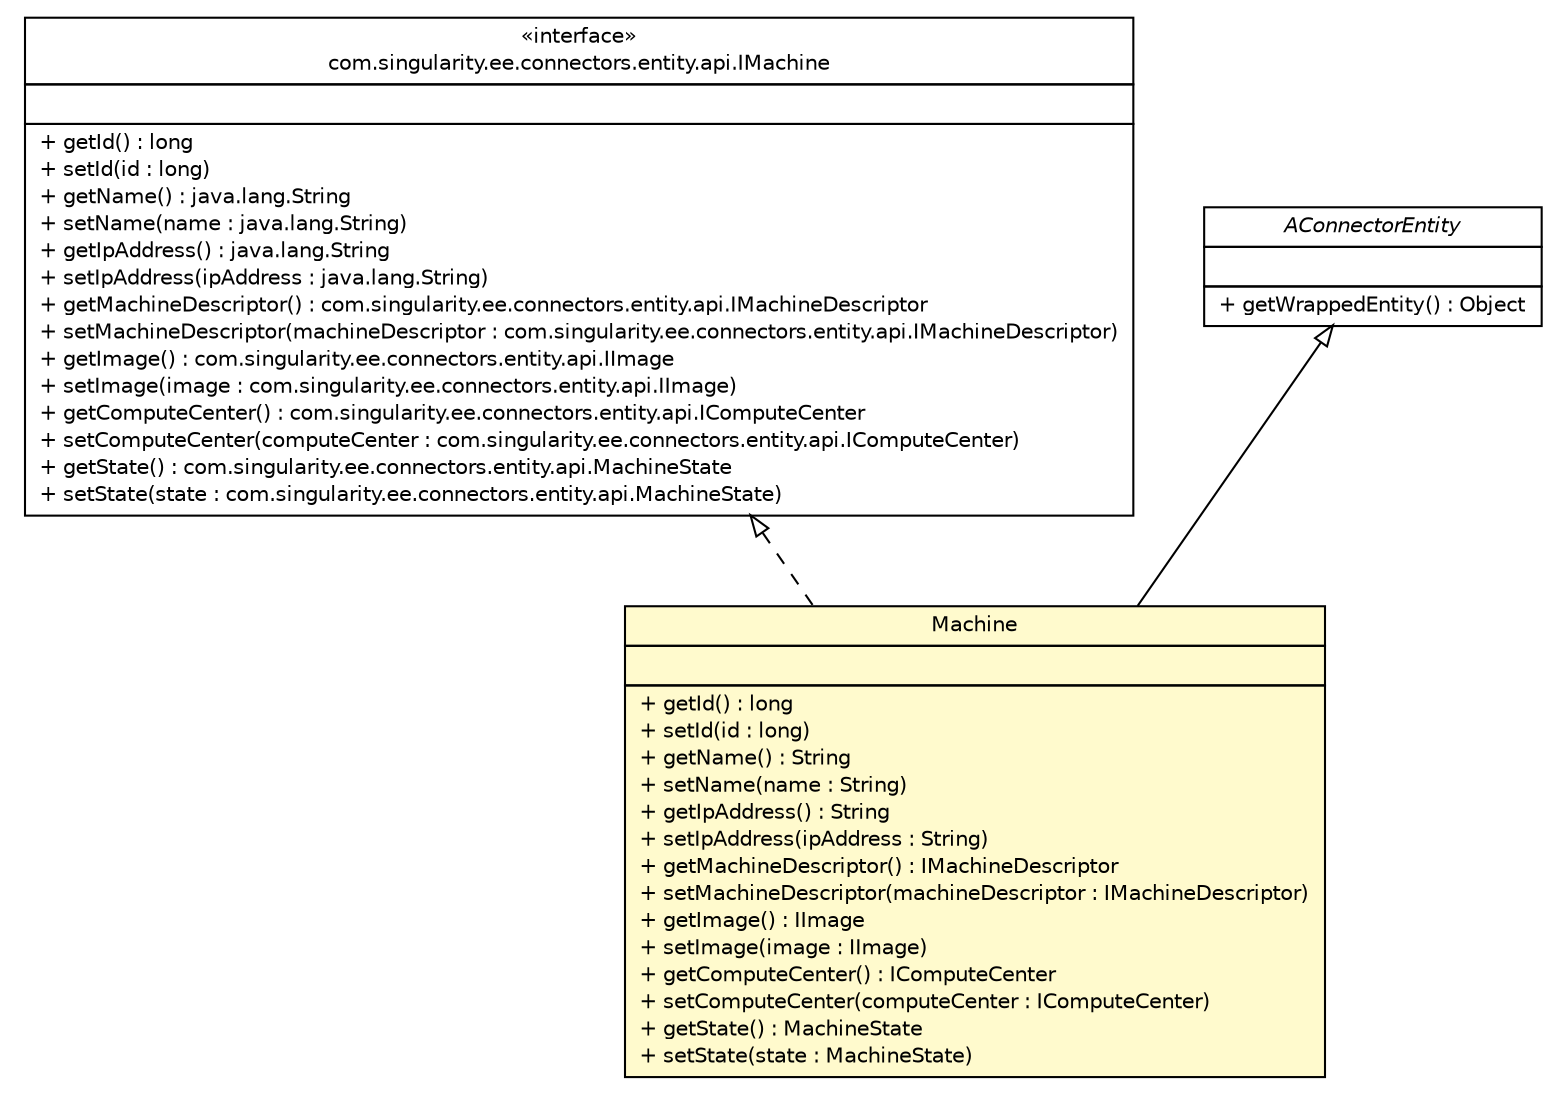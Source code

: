 #!/usr/local/bin/dot
#
# Class diagram 
# Generated by UMLGraph version 5.4 (http://www.umlgraph.org/)
#

digraph G {
	edge [fontname="Helvetica",fontsize=10,labelfontname="Helvetica",labelfontsize=10];
	node [fontname="Helvetica",fontsize=10,shape=plaintext];
	nodesep=0.25;
	ranksep=0.5;
	// com.singularity.ee.connectors.entity.api.IMachine
	c1576 [label=<<table title="com.singularity.ee.connectors.entity.api.IMachine" border="0" cellborder="1" cellspacing="0" cellpadding="2" port="p" href="../api/IMachine.html">
		<tr><td><table border="0" cellspacing="0" cellpadding="1">
<tr><td align="center" balign="center"> &#171;interface&#187; </td></tr>
<tr><td align="center" balign="center"> com.singularity.ee.connectors.entity.api.IMachine </td></tr>
		</table></td></tr>
		<tr><td><table border="0" cellspacing="0" cellpadding="1">
<tr><td align="left" balign="left">  </td></tr>
		</table></td></tr>
		<tr><td><table border="0" cellspacing="0" cellpadding="1">
<tr><td align="left" balign="left"> + getId() : long </td></tr>
<tr><td align="left" balign="left"> + setId(id : long) </td></tr>
<tr><td align="left" balign="left"> + getName() : java.lang.String </td></tr>
<tr><td align="left" balign="left"> + setName(name : java.lang.String) </td></tr>
<tr><td align="left" balign="left"> + getIpAddress() : java.lang.String </td></tr>
<tr><td align="left" balign="left"> + setIpAddress(ipAddress : java.lang.String) </td></tr>
<tr><td align="left" balign="left"> + getMachineDescriptor() : com.singularity.ee.connectors.entity.api.IMachineDescriptor </td></tr>
<tr><td align="left" balign="left"> + setMachineDescriptor(machineDescriptor : com.singularity.ee.connectors.entity.api.IMachineDescriptor) </td></tr>
<tr><td align="left" balign="left"> + getImage() : com.singularity.ee.connectors.entity.api.IImage </td></tr>
<tr><td align="left" balign="left"> + setImage(image : com.singularity.ee.connectors.entity.api.IImage) </td></tr>
<tr><td align="left" balign="left"> + getComputeCenter() : com.singularity.ee.connectors.entity.api.IComputeCenter </td></tr>
<tr><td align="left" balign="left"> + setComputeCenter(computeCenter : com.singularity.ee.connectors.entity.api.IComputeCenter) </td></tr>
<tr><td align="left" balign="left"> + getState() : com.singularity.ee.connectors.entity.api.MachineState </td></tr>
<tr><td align="left" balign="left"> + setState(state : com.singularity.ee.connectors.entity.api.MachineState) </td></tr>
		</table></td></tr>
		</table>>, URL="../api/IMachine.html", fontname="Helvetica", fontcolor="black", fontsize=10.0];
	// com.singularity.ee.connectors.entity.impl.AConnectorEntity
	c1586 [label=<<table title="com.singularity.ee.connectors.entity.impl.AConnectorEntity" border="0" cellborder="1" cellspacing="0" cellpadding="2" port="p" href="./AConnectorEntity.html">
		<tr><td><table border="0" cellspacing="0" cellpadding="1">
<tr><td align="center" balign="center"><font face="Helvetica-Oblique"> AConnectorEntity </font></td></tr>
		</table></td></tr>
		<tr><td><table border="0" cellspacing="0" cellpadding="1">
<tr><td align="left" balign="left">  </td></tr>
		</table></td></tr>
		<tr><td><table border="0" cellspacing="0" cellpadding="1">
<tr><td align="left" balign="left"> + getWrappedEntity() : Object </td></tr>
		</table></td></tr>
		</table>>, URL="./AConnectorEntity.html", fontname="Helvetica", fontcolor="black", fontsize=10.0];
	// com.singularity.ee.connectors.entity.impl.Machine
	c1598 [label=<<table title="com.singularity.ee.connectors.entity.impl.Machine" border="0" cellborder="1" cellspacing="0" cellpadding="2" port="p" bgcolor="lemonChiffon" href="./Machine.html">
		<tr><td><table border="0" cellspacing="0" cellpadding="1">
<tr><td align="center" balign="center"> Machine </td></tr>
		</table></td></tr>
		<tr><td><table border="0" cellspacing="0" cellpadding="1">
<tr><td align="left" balign="left">  </td></tr>
		</table></td></tr>
		<tr><td><table border="0" cellspacing="0" cellpadding="1">
<tr><td align="left" balign="left"> + getId() : long </td></tr>
<tr><td align="left" balign="left"> + setId(id : long) </td></tr>
<tr><td align="left" balign="left"> + getName() : String </td></tr>
<tr><td align="left" balign="left"> + setName(name : String) </td></tr>
<tr><td align="left" balign="left"> + getIpAddress() : String </td></tr>
<tr><td align="left" balign="left"> + setIpAddress(ipAddress : String) </td></tr>
<tr><td align="left" balign="left"> + getMachineDescriptor() : IMachineDescriptor </td></tr>
<tr><td align="left" balign="left"> + setMachineDescriptor(machineDescriptor : IMachineDescriptor) </td></tr>
<tr><td align="left" balign="left"> + getImage() : IImage </td></tr>
<tr><td align="left" balign="left"> + setImage(image : IImage) </td></tr>
<tr><td align="left" balign="left"> + getComputeCenter() : IComputeCenter </td></tr>
<tr><td align="left" balign="left"> + setComputeCenter(computeCenter : IComputeCenter) </td></tr>
<tr><td align="left" balign="left"> + getState() : MachineState </td></tr>
<tr><td align="left" balign="left"> + setState(state : MachineState) </td></tr>
		</table></td></tr>
		</table>>, URL="./Machine.html", fontname="Helvetica", fontcolor="black", fontsize=10.0];
	//com.singularity.ee.connectors.entity.impl.Machine extends com.singularity.ee.connectors.entity.impl.AConnectorEntity
	c1586:p -> c1598:p [dir=back,arrowtail=empty];
	//com.singularity.ee.connectors.entity.impl.Machine implements com.singularity.ee.connectors.entity.api.IMachine
	c1576:p -> c1598:p [dir=back,arrowtail=empty,style=dashed];
}

